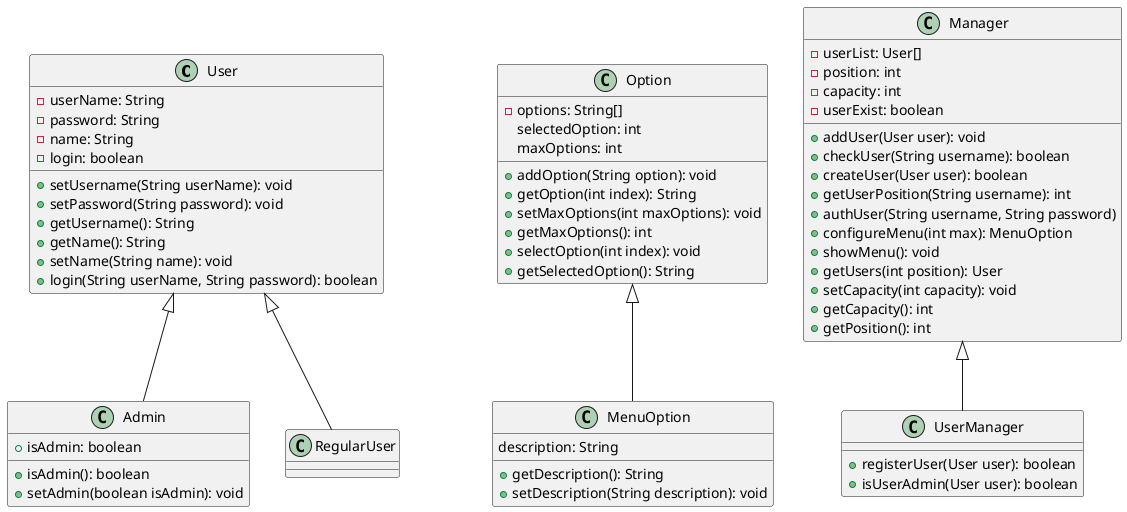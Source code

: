 @startuml

class User {
    - userName: String
    - password: String
    - name: String
    - login: boolean
    + setUsername(String userName): void
    + setPassword(String password): void
    + getUsername(): String
    + getName(): String
    + setName(String name): void
    + login(String userName, String password): boolean
}

class Admin {

    + isAdmin: boolean
    + isAdmin(): boolean
    + setAdmin(boolean isAdmin): void

}

User <|-- Admin

class RegularUser {
}

User <|-- RegularUser

class Option {

    - options: String[]
    selectedOption: int
    maxOptions: int
    + addOption(String option): void
    + getOption(int index): String
    + setMaxOptions(int maxOptions): void
    + getMaxOptions(): int
    + selectOption(int index): void
    + getSelectedOption(): String

}

class MenuOption {

    description: String
    + getDescription(): String
    + setDescription(String description): void

}

Option <|-- MenuOption

class Manager {

    - userList: User[]
    - position: int
    - capacity: int
    - userExist: boolean
    + addUser(User user): void
    + checkUser(String username): boolean
    + createUser(User user): boolean
    + getUserPosition(String username): int
    + authUser(String username, String password)
    + configureMenu(int max): MenuOption
    + showMenu(): void
    + getUsers(int position): User
    + setCapacity(int capacity): void
    + getCapacity(): int
    + getPosition(): int

}

class UserManager {

    + registerUser(User user): boolean
    + isUserAdmin(User user): boolean

}

Manager <|-- UserManager

@enduml